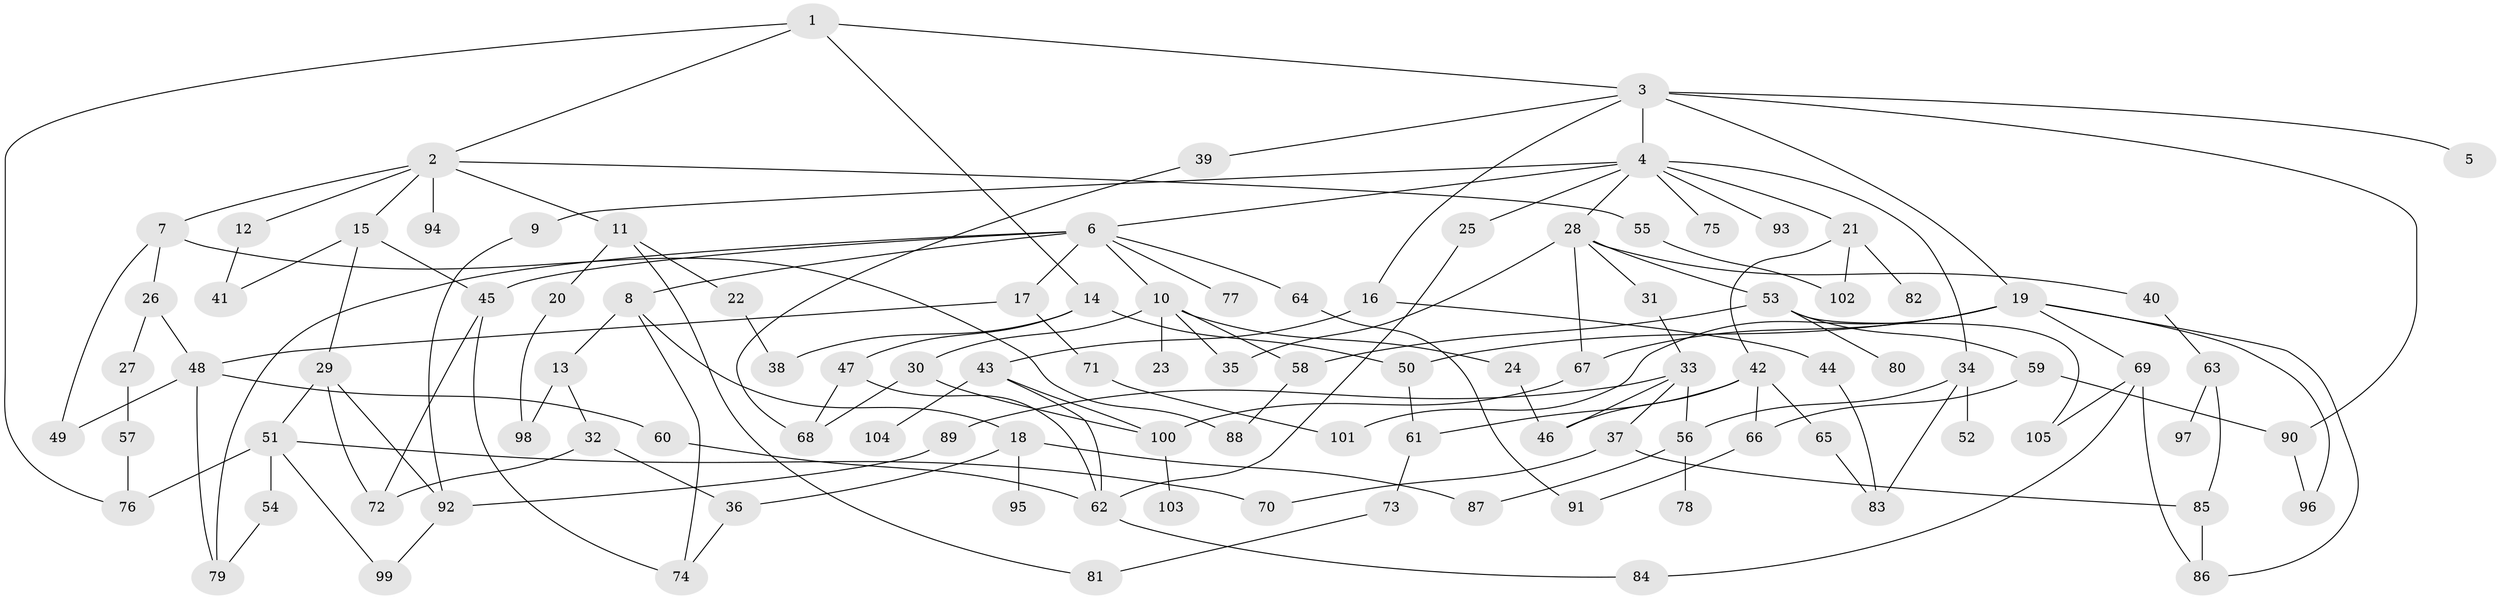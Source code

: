 // Generated by graph-tools (version 1.1) at 2025/25/03/09/25 03:25:34]
// undirected, 105 vertices, 154 edges
graph export_dot {
graph [start="1"]
  node [color=gray90,style=filled];
  1;
  2;
  3;
  4;
  5;
  6;
  7;
  8;
  9;
  10;
  11;
  12;
  13;
  14;
  15;
  16;
  17;
  18;
  19;
  20;
  21;
  22;
  23;
  24;
  25;
  26;
  27;
  28;
  29;
  30;
  31;
  32;
  33;
  34;
  35;
  36;
  37;
  38;
  39;
  40;
  41;
  42;
  43;
  44;
  45;
  46;
  47;
  48;
  49;
  50;
  51;
  52;
  53;
  54;
  55;
  56;
  57;
  58;
  59;
  60;
  61;
  62;
  63;
  64;
  65;
  66;
  67;
  68;
  69;
  70;
  71;
  72;
  73;
  74;
  75;
  76;
  77;
  78;
  79;
  80;
  81;
  82;
  83;
  84;
  85;
  86;
  87;
  88;
  89;
  90;
  91;
  92;
  93;
  94;
  95;
  96;
  97;
  98;
  99;
  100;
  101;
  102;
  103;
  104;
  105;
  1 -- 2;
  1 -- 3;
  1 -- 14;
  1 -- 76;
  2 -- 7;
  2 -- 11;
  2 -- 12;
  2 -- 15;
  2 -- 55;
  2 -- 94;
  3 -- 4;
  3 -- 5;
  3 -- 16;
  3 -- 19;
  3 -- 39;
  3 -- 90;
  4 -- 6;
  4 -- 9;
  4 -- 21;
  4 -- 25;
  4 -- 28;
  4 -- 34;
  4 -- 75;
  4 -- 93;
  6 -- 8;
  6 -- 10;
  6 -- 17;
  6 -- 45;
  6 -- 64;
  6 -- 77;
  6 -- 79;
  7 -- 26;
  7 -- 88;
  7 -- 49;
  8 -- 13;
  8 -- 18;
  8 -- 74;
  9 -- 92;
  10 -- 23;
  10 -- 24;
  10 -- 30;
  10 -- 35;
  10 -- 58;
  11 -- 20;
  11 -- 22;
  11 -- 81;
  12 -- 41;
  13 -- 32;
  13 -- 98;
  14 -- 38;
  14 -- 47;
  14 -- 50;
  15 -- 29;
  15 -- 41;
  15 -- 45;
  16 -- 43;
  16 -- 44;
  17 -- 48;
  17 -- 71;
  18 -- 95;
  18 -- 36;
  18 -- 87;
  19 -- 50;
  19 -- 67;
  19 -- 69;
  19 -- 101;
  19 -- 86;
  19 -- 96;
  20 -- 98;
  21 -- 42;
  21 -- 82;
  21 -- 102;
  22 -- 38;
  24 -- 46;
  25 -- 62;
  26 -- 27;
  26 -- 48;
  27 -- 57;
  28 -- 31;
  28 -- 40;
  28 -- 53;
  28 -- 67;
  28 -- 35;
  29 -- 51;
  29 -- 92;
  29 -- 72;
  30 -- 68;
  30 -- 100;
  31 -- 33;
  32 -- 36;
  32 -- 72;
  33 -- 37;
  33 -- 56;
  33 -- 89;
  33 -- 46;
  34 -- 52;
  34 -- 83;
  34 -- 56;
  36 -- 74;
  37 -- 85;
  37 -- 70;
  39 -- 68;
  40 -- 63;
  42 -- 65;
  42 -- 66;
  42 -- 61;
  42 -- 46;
  43 -- 100;
  43 -- 104;
  43 -- 62;
  44 -- 83;
  45 -- 72;
  45 -- 74;
  47 -- 62;
  47 -- 68;
  48 -- 49;
  48 -- 60;
  48 -- 79;
  50 -- 61;
  51 -- 54;
  51 -- 70;
  51 -- 99;
  51 -- 76;
  53 -- 59;
  53 -- 80;
  53 -- 105;
  53 -- 58;
  54 -- 79;
  55 -- 102;
  56 -- 78;
  56 -- 87;
  57 -- 76;
  58 -- 88;
  59 -- 90;
  59 -- 66;
  60 -- 62;
  61 -- 73;
  62 -- 84;
  63 -- 85;
  63 -- 97;
  64 -- 91;
  65 -- 83;
  66 -- 91;
  67 -- 100;
  69 -- 84;
  69 -- 86;
  69 -- 105;
  71 -- 101;
  73 -- 81;
  85 -- 86;
  89 -- 92;
  90 -- 96;
  92 -- 99;
  100 -- 103;
}
